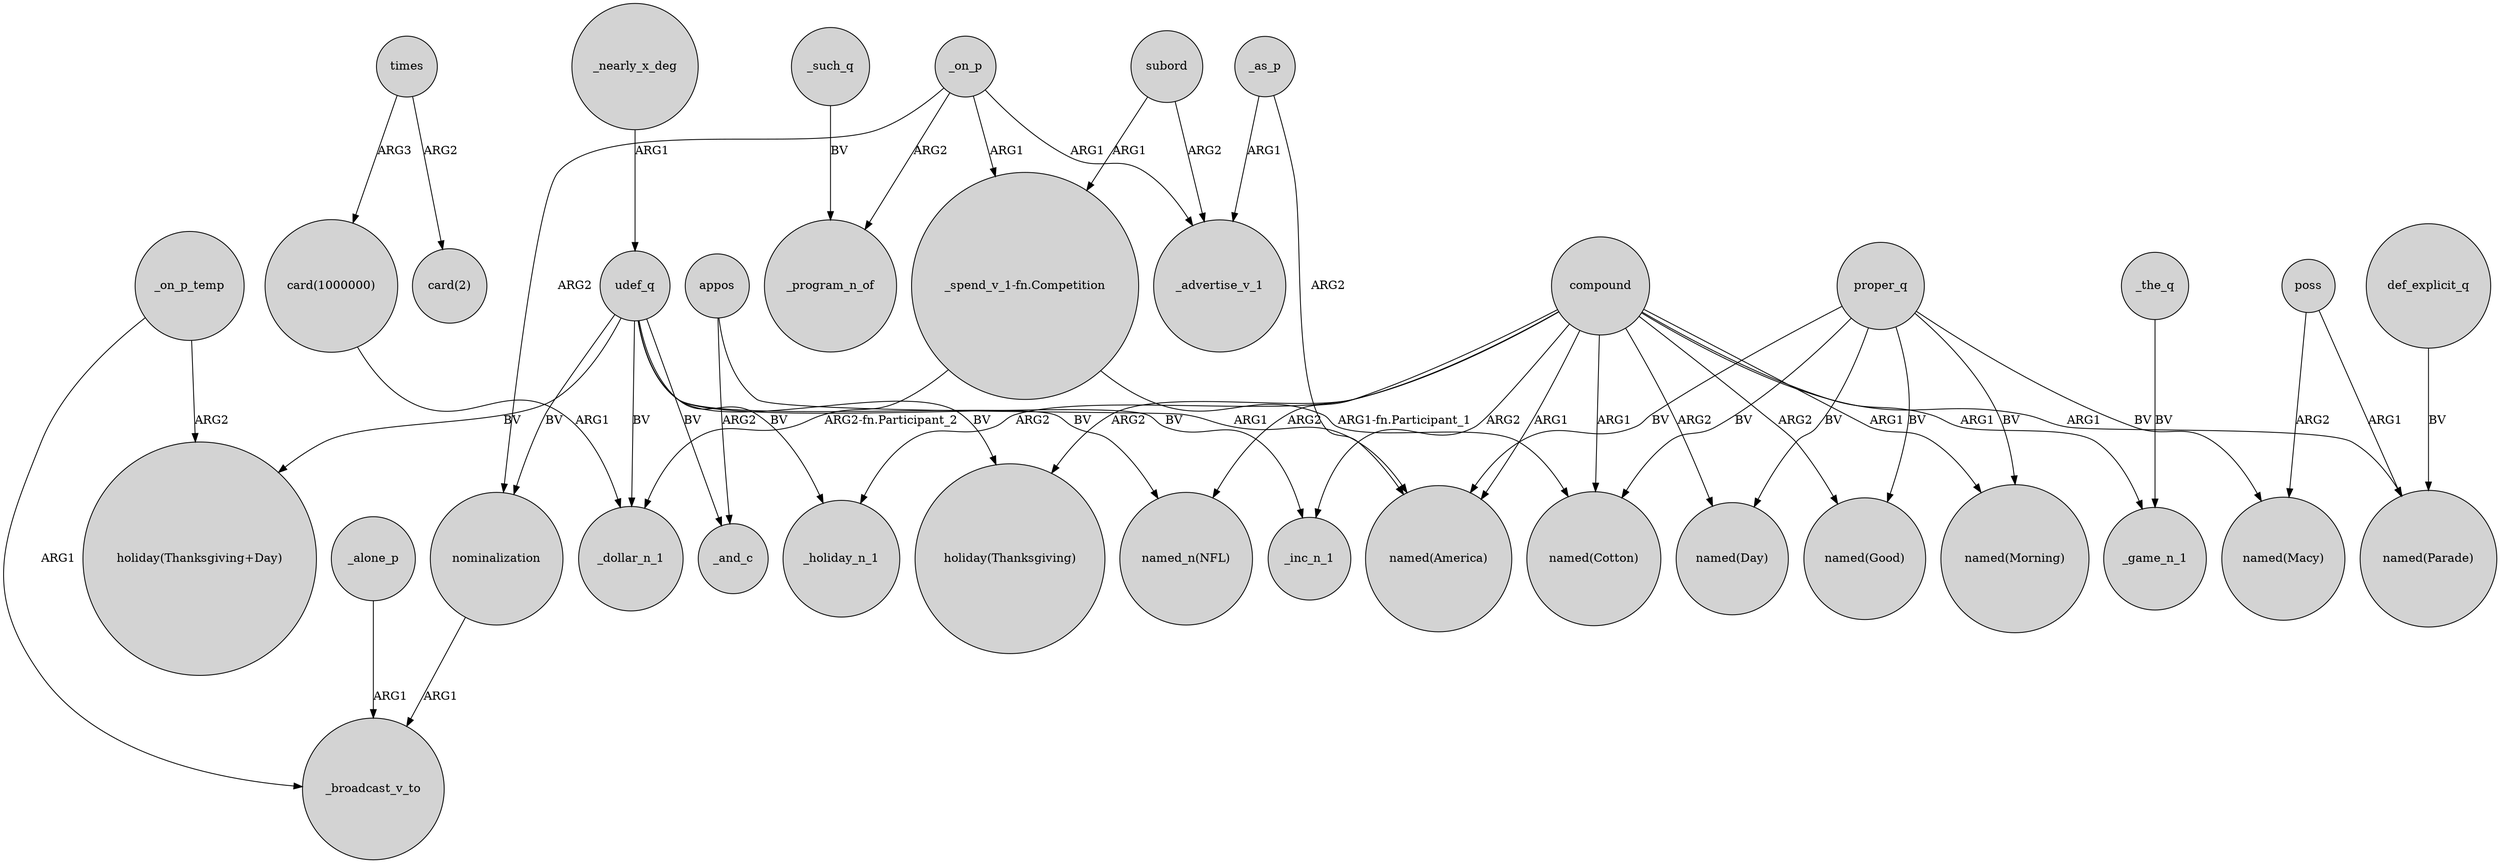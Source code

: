 digraph {
	node [shape=circle style=filled]
	_on_p_temp -> _broadcast_v_to [label=ARG1]
	"_spend_v_1-fn.Competition" -> _dollar_n_1 [label="ARG2-fn.Participant_2"]
	appos -> _and_c [label=ARG2]
	_as_p -> "named(America)" [label=ARG2]
	compound -> "named(America)" [label=ARG1]
	_on_p -> nominalization [label=ARG2]
	"_spend_v_1-fn.Competition" -> "named(Cotton)" [label="ARG1-fn.Participant_1"]
	compound -> "named(Good)" [label=ARG2]
	udef_q -> nominalization [label=BV]
	proper_q -> "named(Morning)" [label=BV]
	compound -> "named_n(NFL)" [label=ARG2]
	times -> "card(1000000)" [label=ARG3]
	times -> "card(2)" [label=ARG2]
	proper_q -> "named(America)" [label=BV]
	compound -> "named(Cotton)" [label=ARG1]
	udef_q -> _and_c [label=BV]
	proper_q -> "named(Day)" [label=BV]
	def_explicit_q -> "named(Parade)" [label=BV]
	appos -> "named(America)" [label=ARG1]
	_as_p -> _advertise_v_1 [label=ARG1]
	compound -> "named(Parade)" [label=ARG1]
	compound -> "named(Morning)" [label=ARG1]
	subord -> _advertise_v_1 [label=ARG2]
	udef_q -> _inc_n_1 [label=BV]
	compound -> _holiday_n_1 [label=ARG2]
	nominalization -> _broadcast_v_to [label=ARG1]
	compound -> _inc_n_1 [label=ARG2]
	_such_q -> _program_n_of [label=BV]
	poss -> "named(Macy)" [label=ARG2]
	poss -> "named(Parade)" [label=ARG1]
	proper_q -> "named(Macy)" [label=BV]
	_alone_p -> _broadcast_v_to [label=ARG1]
	compound -> "named(Day)" [label=ARG2]
	udef_q -> _dollar_n_1 [label=BV]
	"card(1000000)" -> _dollar_n_1 [label=ARG1]
	compound -> _game_n_1 [label=ARG1]
	_on_p -> _program_n_of [label=ARG2]
	proper_q -> "named(Cotton)" [label=BV]
	udef_q -> "named_n(NFL)" [label=BV]
	_on_p -> _advertise_v_1 [label=ARG1]
	subord -> "_spend_v_1-fn.Competition" [label=ARG1]
	_nearly_x_deg -> udef_q [label=ARG1]
	compound -> "holiday(Thanksgiving)" [label=ARG2]
	_on_p_temp -> "holiday(Thanksgiving+Day)" [label=ARG2]
	_the_q -> _game_n_1 [label=BV]
	proper_q -> "named(Good)" [label=BV]
	_on_p -> "_spend_v_1-fn.Competition" [label=ARG1]
	udef_q -> _holiday_n_1 [label=BV]
	udef_q -> "holiday(Thanksgiving+Day)" [label=BV]
	udef_q -> "holiday(Thanksgiving)" [label=BV]
}
